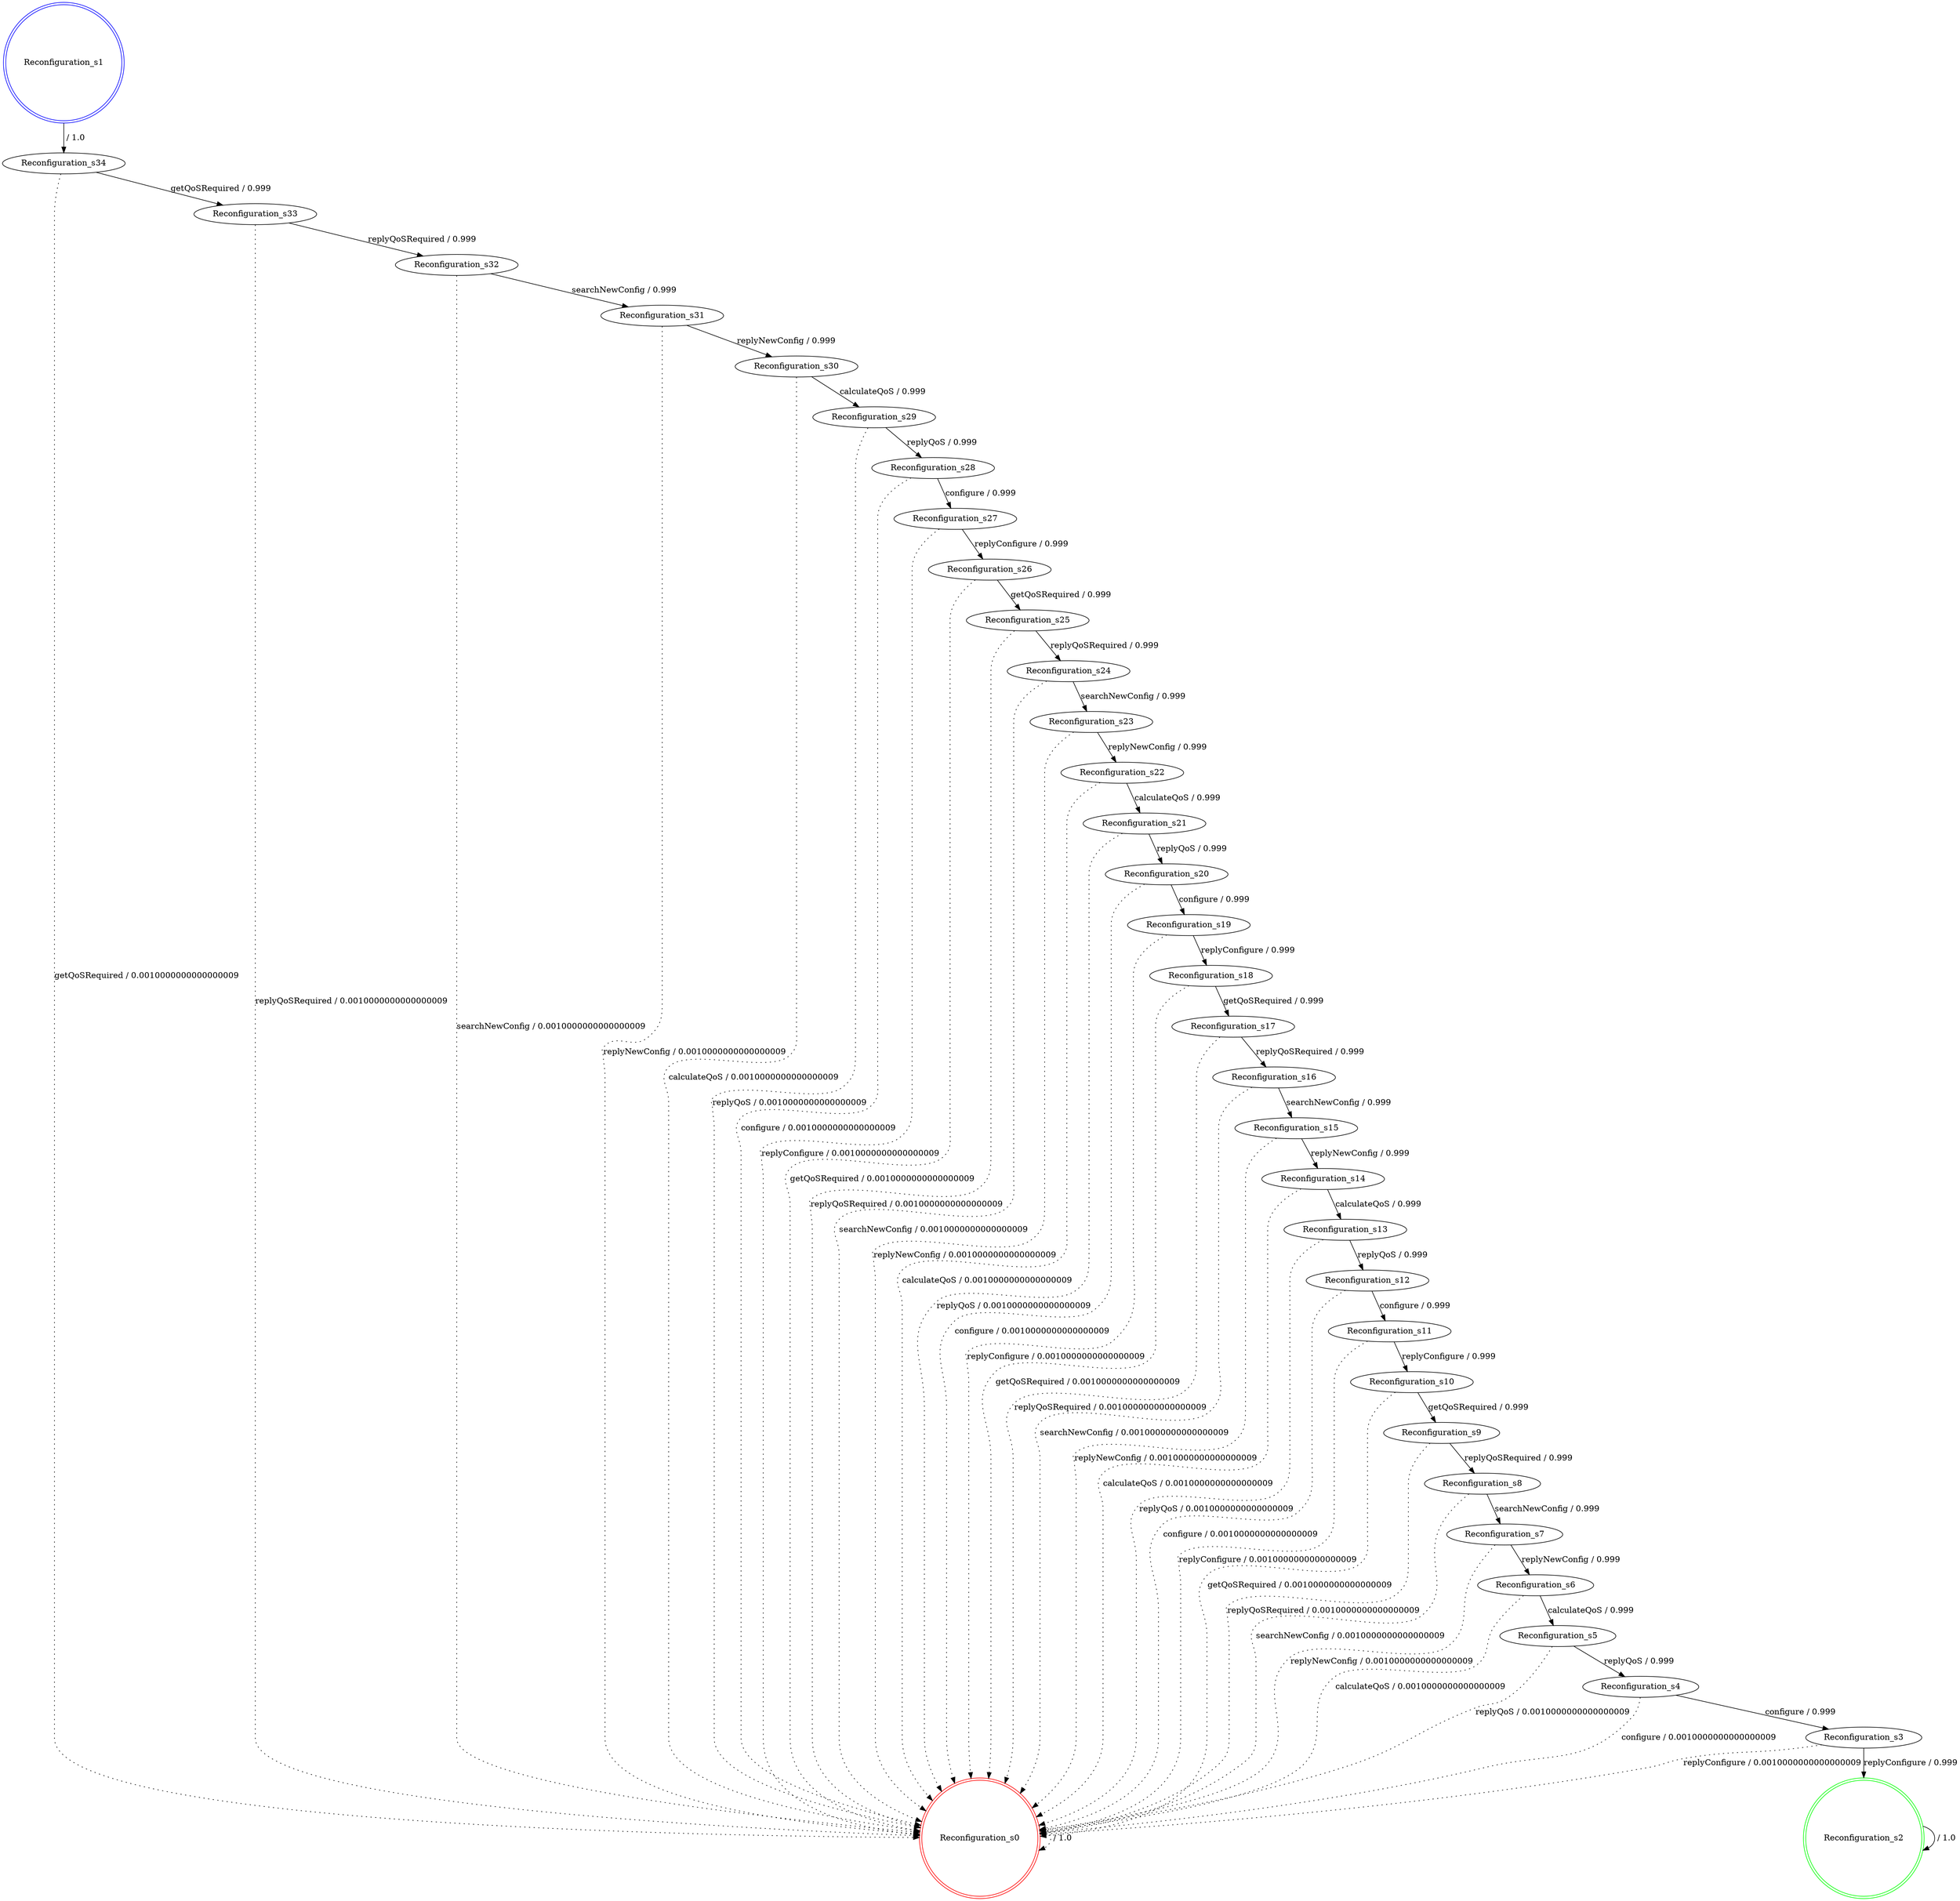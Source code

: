 digraph graphname {
Reconfiguration_s0 [label="Reconfiguration_s0",color=red,shape=doublecircle ];
Reconfiguration_s1 [label="Reconfiguration_s1",color=blue,shape=doublecircle ];
Reconfiguration_s2 [label="Reconfiguration_s2",color=green,shape=doublecircle ];
Reconfiguration_s3 [label="Reconfiguration_s3" ];
Reconfiguration_s4 [label="Reconfiguration_s4" ];
Reconfiguration_s5 [label="Reconfiguration_s5" ];
Reconfiguration_s6 [label="Reconfiguration_s6" ];
Reconfiguration_s7 [label="Reconfiguration_s7" ];
Reconfiguration_s8 [label="Reconfiguration_s8" ];
Reconfiguration_s9 [label="Reconfiguration_s9" ];
Reconfiguration_s10 [label="Reconfiguration_s10" ];
Reconfiguration_s11 [label="Reconfiguration_s11" ];
Reconfiguration_s12 [label="Reconfiguration_s12" ];
Reconfiguration_s13 [label="Reconfiguration_s13" ];
Reconfiguration_s14 [label="Reconfiguration_s14" ];
Reconfiguration_s15 [label="Reconfiguration_s15" ];
Reconfiguration_s16 [label="Reconfiguration_s16" ];
Reconfiguration_s17 [label="Reconfiguration_s17" ];
Reconfiguration_s18 [label="Reconfiguration_s18" ];
Reconfiguration_s19 [label="Reconfiguration_s19" ];
Reconfiguration_s20 [label="Reconfiguration_s20" ];
Reconfiguration_s21 [label="Reconfiguration_s21" ];
Reconfiguration_s22 [label="Reconfiguration_s22" ];
Reconfiguration_s23 [label="Reconfiguration_s23" ];
Reconfiguration_s24 [label="Reconfiguration_s24" ];
Reconfiguration_s25 [label="Reconfiguration_s25" ];
Reconfiguration_s26 [label="Reconfiguration_s26" ];
Reconfiguration_s27 [label="Reconfiguration_s27" ];
Reconfiguration_s28 [label="Reconfiguration_s28" ];
Reconfiguration_s29 [label="Reconfiguration_s29" ];
Reconfiguration_s30 [label="Reconfiguration_s30" ];
Reconfiguration_s31 [label="Reconfiguration_s31" ];
Reconfiguration_s32 [label="Reconfiguration_s32" ];
Reconfiguration_s33 [label="Reconfiguration_s33" ];
Reconfiguration_s34 [label="Reconfiguration_s34" ];
Reconfiguration_s0 -> Reconfiguration_s0 [label=" / 1.0", style=dotted];
Reconfiguration_s1 -> Reconfiguration_s34 [label=" / 1.0"];
Reconfiguration_s2 -> Reconfiguration_s2 [label=" / 1.0"];
Reconfiguration_s3 -> Reconfiguration_s2 [label="replyConfigure / 0.999"];
Reconfiguration_s3 -> Reconfiguration_s0 [label="replyConfigure / 0.0010000000000000009", style=dotted];
Reconfiguration_s4 -> Reconfiguration_s3 [label="configure / 0.999"];
Reconfiguration_s4 -> Reconfiguration_s0 [label="configure / 0.0010000000000000009", style=dotted];
Reconfiguration_s5 -> Reconfiguration_s4 [label="replyQoS / 0.999"];
Reconfiguration_s5 -> Reconfiguration_s0 [label="replyQoS / 0.0010000000000000009", style=dotted];
Reconfiguration_s6 -> Reconfiguration_s5 [label="calculateQoS / 0.999"];
Reconfiguration_s6 -> Reconfiguration_s0 [label="calculateQoS / 0.0010000000000000009", style=dotted];
Reconfiguration_s7 -> Reconfiguration_s6 [label="replyNewConfig / 0.999"];
Reconfiguration_s7 -> Reconfiguration_s0 [label="replyNewConfig / 0.0010000000000000009", style=dotted];
Reconfiguration_s8 -> Reconfiguration_s7 [label="searchNewConfig / 0.999"];
Reconfiguration_s8 -> Reconfiguration_s0 [label="searchNewConfig / 0.0010000000000000009", style=dotted];
Reconfiguration_s9 -> Reconfiguration_s8 [label="replyQoSRequired / 0.999"];
Reconfiguration_s9 -> Reconfiguration_s0 [label="replyQoSRequired / 0.0010000000000000009", style=dotted];
Reconfiguration_s10 -> Reconfiguration_s9 [label="getQoSRequired / 0.999"];
Reconfiguration_s10 -> Reconfiguration_s0 [label="getQoSRequired / 0.0010000000000000009", style=dotted];
Reconfiguration_s11 -> Reconfiguration_s10 [label="replyConfigure / 0.999"];
Reconfiguration_s11 -> Reconfiguration_s0 [label="replyConfigure / 0.0010000000000000009", style=dotted];
Reconfiguration_s12 -> Reconfiguration_s11 [label="configure / 0.999"];
Reconfiguration_s12 -> Reconfiguration_s0 [label="configure / 0.0010000000000000009", style=dotted];
Reconfiguration_s13 -> Reconfiguration_s12 [label="replyQoS / 0.999"];
Reconfiguration_s13 -> Reconfiguration_s0 [label="replyQoS / 0.0010000000000000009", style=dotted];
Reconfiguration_s14 -> Reconfiguration_s13 [label="calculateQoS / 0.999"];
Reconfiguration_s14 -> Reconfiguration_s0 [label="calculateQoS / 0.0010000000000000009", style=dotted];
Reconfiguration_s15 -> Reconfiguration_s14 [label="replyNewConfig / 0.999"];
Reconfiguration_s15 -> Reconfiguration_s0 [label="replyNewConfig / 0.0010000000000000009", style=dotted];
Reconfiguration_s16 -> Reconfiguration_s15 [label="searchNewConfig / 0.999"];
Reconfiguration_s16 -> Reconfiguration_s0 [label="searchNewConfig / 0.0010000000000000009", style=dotted];
Reconfiguration_s17 -> Reconfiguration_s16 [label="replyQoSRequired / 0.999"];
Reconfiguration_s17 -> Reconfiguration_s0 [label="replyQoSRequired / 0.0010000000000000009", style=dotted];
Reconfiguration_s18 -> Reconfiguration_s17 [label="getQoSRequired / 0.999"];
Reconfiguration_s18 -> Reconfiguration_s0 [label="getQoSRequired / 0.0010000000000000009", style=dotted];
Reconfiguration_s19 -> Reconfiguration_s18 [label="replyConfigure / 0.999"];
Reconfiguration_s19 -> Reconfiguration_s0 [label="replyConfigure / 0.0010000000000000009", style=dotted];
Reconfiguration_s20 -> Reconfiguration_s19 [label="configure / 0.999"];
Reconfiguration_s20 -> Reconfiguration_s0 [label="configure / 0.0010000000000000009", style=dotted];
Reconfiguration_s21 -> Reconfiguration_s20 [label="replyQoS / 0.999"];
Reconfiguration_s21 -> Reconfiguration_s0 [label="replyQoS / 0.0010000000000000009", style=dotted];
Reconfiguration_s22 -> Reconfiguration_s21 [label="calculateQoS / 0.999"];
Reconfiguration_s22 -> Reconfiguration_s0 [label="calculateQoS / 0.0010000000000000009", style=dotted];
Reconfiguration_s23 -> Reconfiguration_s22 [label="replyNewConfig / 0.999"];
Reconfiguration_s23 -> Reconfiguration_s0 [label="replyNewConfig / 0.0010000000000000009", style=dotted];
Reconfiguration_s24 -> Reconfiguration_s23 [label="searchNewConfig / 0.999"];
Reconfiguration_s24 -> Reconfiguration_s0 [label="searchNewConfig / 0.0010000000000000009", style=dotted];
Reconfiguration_s25 -> Reconfiguration_s24 [label="replyQoSRequired / 0.999"];
Reconfiguration_s25 -> Reconfiguration_s0 [label="replyQoSRequired / 0.0010000000000000009", style=dotted];
Reconfiguration_s26 -> Reconfiguration_s25 [label="getQoSRequired / 0.999"];
Reconfiguration_s26 -> Reconfiguration_s0 [label="getQoSRequired / 0.0010000000000000009", style=dotted];
Reconfiguration_s27 -> Reconfiguration_s26 [label="replyConfigure / 0.999"];
Reconfiguration_s27 -> Reconfiguration_s0 [label="replyConfigure / 0.0010000000000000009", style=dotted];
Reconfiguration_s28 -> Reconfiguration_s27 [label="configure / 0.999"];
Reconfiguration_s28 -> Reconfiguration_s0 [label="configure / 0.0010000000000000009", style=dotted];
Reconfiguration_s29 -> Reconfiguration_s28 [label="replyQoS / 0.999"];
Reconfiguration_s29 -> Reconfiguration_s0 [label="replyQoS / 0.0010000000000000009", style=dotted];
Reconfiguration_s30 -> Reconfiguration_s29 [label="calculateQoS / 0.999"];
Reconfiguration_s30 -> Reconfiguration_s0 [label="calculateQoS / 0.0010000000000000009", style=dotted];
Reconfiguration_s31 -> Reconfiguration_s30 [label="replyNewConfig / 0.999"];
Reconfiguration_s31 -> Reconfiguration_s0 [label="replyNewConfig / 0.0010000000000000009", style=dotted];
Reconfiguration_s32 -> Reconfiguration_s31 [label="searchNewConfig / 0.999"];
Reconfiguration_s32 -> Reconfiguration_s0 [label="searchNewConfig / 0.0010000000000000009", style=dotted];
Reconfiguration_s33 -> Reconfiguration_s32 [label="replyQoSRequired / 0.999"];
Reconfiguration_s33 -> Reconfiguration_s0 [label="replyQoSRequired / 0.0010000000000000009", style=dotted];
Reconfiguration_s34 -> Reconfiguration_s33 [label="getQoSRequired / 0.999"];
Reconfiguration_s34 -> Reconfiguration_s0 [label="getQoSRequired / 0.0010000000000000009", style=dotted];
}